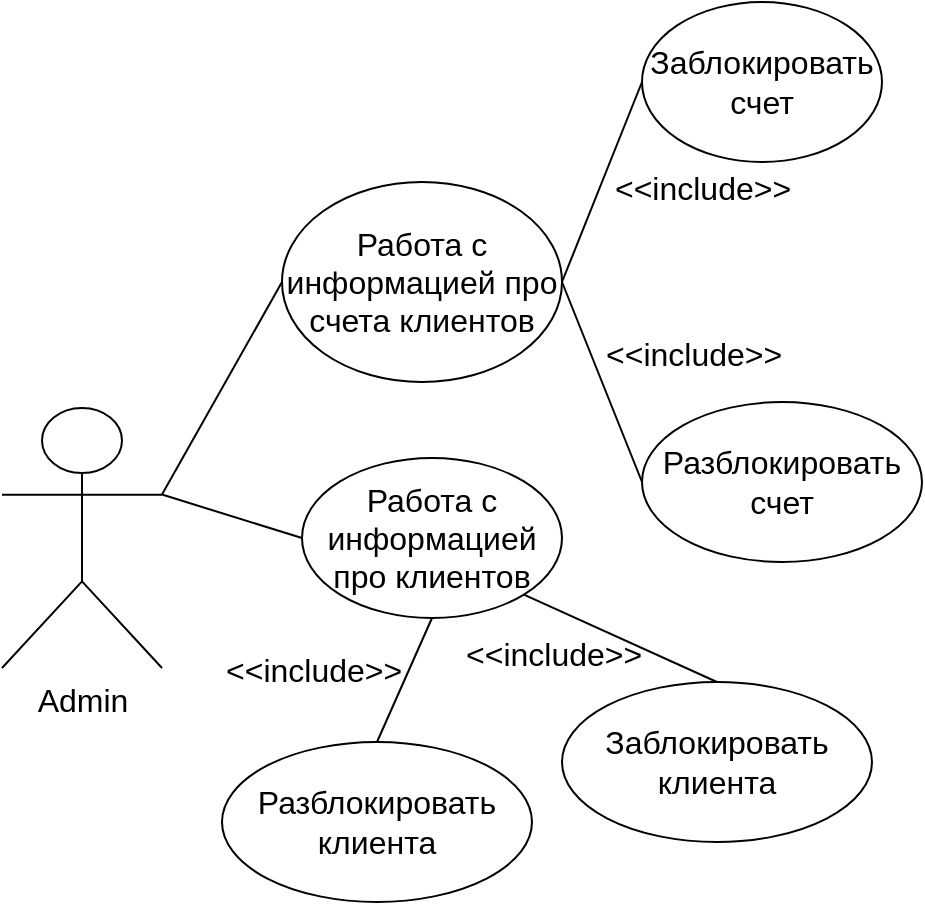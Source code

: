 <mxfile version="12.7.8" type="device"><diagram name="Page-1" id="e7e014a7-5840-1c2e-5031-d8a46d1fe8dd"><mxGraphModel dx="2207" dy="580" grid="1" gridSize="10" guides="1" tooltips="1" connect="1" arrows="1" fold="1" page="1" pageScale="1" pageWidth="1169" pageHeight="826" background="#ffffff" math="0" shadow="0"><root><mxCell id="0"/><mxCell id="1" parent="0"/><mxCell id="1p9hyQTIbhUdpW4oECaI-41" value="Admin" style="shape=umlActor;verticalLabelPosition=bottom;labelBackgroundColor=#ffffff;verticalAlign=top;html=1;outlineConnect=0;fontSize=16;" vertex="1" parent="1"><mxGeometry x="-840" y="283" width="80" height="130" as="geometry"/></mxCell><mxCell id="1p9hyQTIbhUdpW4oECaI-46" value="Работа с информацией про счета клиентов" style="ellipse;whiteSpace=wrap;html=1;fontSize=16;" vertex="1" parent="1"><mxGeometry x="-700" y="170" width="140" height="100" as="geometry"/></mxCell><mxCell id="1p9hyQTIbhUdpW4oECaI-49" value="" style="endArrow=none;html=1;fontSize=16;exitX=1;exitY=0.333;exitDx=0;exitDy=0;exitPerimeter=0;entryX=0;entryY=0.5;entryDx=0;entryDy=0;" edge="1" parent="1" source="1p9hyQTIbhUdpW4oECaI-41" target="1p9hyQTIbhUdpW4oECaI-46"><mxGeometry width="50" height="50" relative="1" as="geometry"><mxPoint x="-760" y="170" as="sourcePoint"/><mxPoint x="-710" y="120" as="targetPoint"/></mxGeometry></mxCell><mxCell id="1p9hyQTIbhUdpW4oECaI-50" value="" style="endArrow=none;html=1;fontSize=16;exitX=1;exitY=0.5;exitDx=0;exitDy=0;entryX=0;entryY=0.5;entryDx=0;entryDy=0;" edge="1" parent="1" source="1p9hyQTIbhUdpW4oECaI-46" target="1p9hyQTIbhUdpW4oECaI-52"><mxGeometry width="50" height="50" relative="1" as="geometry"><mxPoint x="-550" y="320" as="sourcePoint"/><mxPoint x="-520" y="120" as="targetPoint"/></mxGeometry></mxCell><mxCell id="1p9hyQTIbhUdpW4oECaI-51" value="&amp;lt;&amp;lt;include&amp;gt;&amp;gt;" style="text;html=1;align=center;verticalAlign=middle;resizable=0;points=[];labelBackgroundColor=#ffffff;fontSize=16;" vertex="1" connectable="0" parent="1"><mxGeometry x="-420" y="110" as="geometry"><mxPoint x="-70" y="63" as="offset"/></mxGeometry></mxCell><mxCell id="1p9hyQTIbhUdpW4oECaI-52" value="Заблокировать счет" style="ellipse;whiteSpace=wrap;html=1;fontSize=16;" vertex="1" parent="1"><mxGeometry x="-520" y="80" width="120" height="80" as="geometry"/></mxCell><mxCell id="1p9hyQTIbhUdpW4oECaI-53" value="" style="endArrow=none;html=1;fontSize=16;exitX=1;exitY=0.5;exitDx=0;exitDy=0;entryX=0;entryY=0.5;entryDx=0;entryDy=0;" edge="1" parent="1" source="1p9hyQTIbhUdpW4oECaI-46" target="1p9hyQTIbhUdpW4oECaI-54"><mxGeometry width="50" height="50" relative="1" as="geometry"><mxPoint x="-550" y="220" as="sourcePoint"/><mxPoint x="-530" y="270" as="targetPoint"/></mxGeometry></mxCell><mxCell id="1p9hyQTIbhUdpW4oECaI-54" value="Разблокировать счет" style="ellipse;whiteSpace=wrap;html=1;fontSize=16;" vertex="1" parent="1"><mxGeometry x="-520" y="280" width="140" height="80" as="geometry"/></mxCell><mxCell id="1p9hyQTIbhUdpW4oECaI-55" value="&amp;lt;&amp;lt;include&amp;gt;&amp;gt;" style="text;html=1;fontSize=16;" vertex="1" parent="1"><mxGeometry x="-540" y="240" width="100" height="30" as="geometry"/></mxCell><mxCell id="1p9hyQTIbhUdpW4oECaI-63" value="" style="endArrow=none;html=1;fontSize=16;exitX=1;exitY=0.333;exitDx=0;exitDy=0;exitPerimeter=0;entryX=0;entryY=0.5;entryDx=0;entryDy=0;" edge="1" parent="1" source="1p9hyQTIbhUdpW4oECaI-41" target="1p9hyQTIbhUdpW4oECaI-64"><mxGeometry width="50" height="50" relative="1" as="geometry"><mxPoint x="-750" y="253.333" as="sourcePoint"/><mxPoint x="-670" y="420" as="targetPoint"/></mxGeometry></mxCell><mxCell id="1p9hyQTIbhUdpW4oECaI-64" value="Работа с информацией про клиентов" style="ellipse;whiteSpace=wrap;html=1;fontSize=16;" vertex="1" parent="1"><mxGeometry x="-690" y="308" width="130" height="80" as="geometry"/></mxCell><mxCell id="1p9hyQTIbhUdpW4oECaI-75" value="Разблокировать клиента" style="ellipse;whiteSpace=wrap;html=1;fontSize=16;" vertex="1" parent="1"><mxGeometry x="-730" y="450" width="155" height="80" as="geometry"/></mxCell><mxCell id="1p9hyQTIbhUdpW4oECaI-76" value="" style="endArrow=none;html=1;fontSize=16;exitX=0.5;exitY=0;exitDx=0;exitDy=0;entryX=0.5;entryY=1;entryDx=0;entryDy=0;" edge="1" parent="1" source="1p9hyQTIbhUdpW4oECaI-75" target="1p9hyQTIbhUdpW4oECaI-64"><mxGeometry width="50" height="50" relative="1" as="geometry"><mxPoint x="-750" y="336.333" as="sourcePoint"/><mxPoint x="-650" y="440" as="targetPoint"/></mxGeometry></mxCell><mxCell id="1p9hyQTIbhUdpW4oECaI-77" value="" style="endArrow=none;html=1;fontSize=16;entryX=1;entryY=1;entryDx=0;entryDy=0;exitX=0.5;exitY=0;exitDx=0;exitDy=0;" edge="1" parent="1" source="1p9hyQTIbhUdpW4oECaI-78" target="1p9hyQTIbhUdpW4oECaI-64"><mxGeometry width="50" height="50" relative="1" as="geometry"><mxPoint x="-500" y="420" as="sourcePoint"/><mxPoint x="-537.01" y="448.24" as="targetPoint"/></mxGeometry></mxCell><mxCell id="1p9hyQTIbhUdpW4oECaI-78" value="Заблокировать клиента" style="ellipse;whiteSpace=wrap;html=1;fontSize=16;" vertex="1" parent="1"><mxGeometry x="-560" y="420" width="155" height="80" as="geometry"/></mxCell><mxCell id="1p9hyQTIbhUdpW4oECaI-79" value="&amp;lt;&amp;lt;include&amp;gt;&amp;gt;" style="text;html=1;fontSize=16;" vertex="1" parent="1"><mxGeometry x="-730" y="398" width="100" height="30" as="geometry"/></mxCell><mxCell id="1p9hyQTIbhUdpW4oECaI-80" value="&amp;lt;&amp;lt;include&amp;gt;&amp;gt;" style="text;html=1;fontSize=16;" vertex="1" parent="1"><mxGeometry x="-610" y="390" width="100" height="30" as="geometry"/></mxCell></root></mxGraphModel></diagram></mxfile>